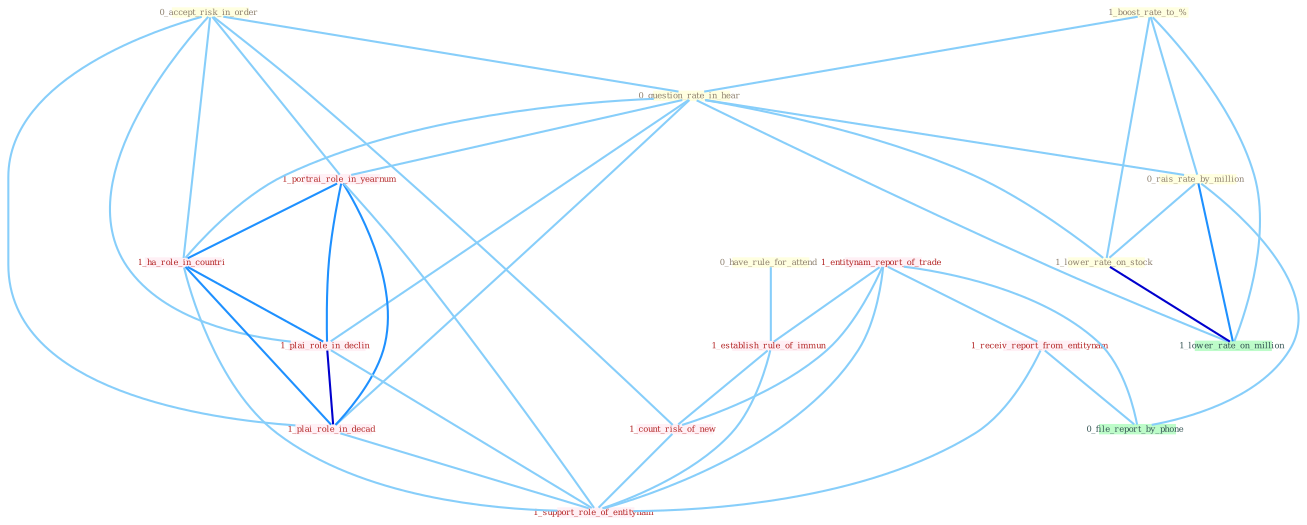 Graph G{ 
    node
    [shape=polygon,style=filled,width=.5,height=.06,color="#BDFCC9",fixedsize=true,fontsize=4,
    fontcolor="#2f4f4f"];
    {node
    [color="#ffffe0", fontcolor="#8b7d6b"] "0_have_rule_for_attend " "0_accept_risk_in_order " "1_boost_rate_to_% " "0_question_rate_in_hear " "0_rais_rate_by_million " "1_lower_rate_on_stock "}
{node [color="#fff0f5", fontcolor="#b22222"] "1_portrai_role_in_yearnum " "1_ha_role_in_countri " "1_entitynam_report_of_trade " "1_receiv_report_from_entitynam " "1_plai_role_in_declin " "1_establish_rule_of_immun " "1_count_risk_of_new " "1_plai_role_in_decad " "1_support_role_of_entitynam "}
edge [color="#B0E2FF"];

	"0_have_rule_for_attend " -- "1_establish_rule_of_immun " [w="1", color="#87cefa" ];
	"0_accept_risk_in_order " -- "0_question_rate_in_hear " [w="1", color="#87cefa" ];
	"0_accept_risk_in_order " -- "1_portrai_role_in_yearnum " [w="1", color="#87cefa" ];
	"0_accept_risk_in_order " -- "1_ha_role_in_countri " [w="1", color="#87cefa" ];
	"0_accept_risk_in_order " -- "1_plai_role_in_declin " [w="1", color="#87cefa" ];
	"0_accept_risk_in_order " -- "1_count_risk_of_new " [w="1", color="#87cefa" ];
	"0_accept_risk_in_order " -- "1_plai_role_in_decad " [w="1", color="#87cefa" ];
	"1_boost_rate_to_% " -- "0_question_rate_in_hear " [w="1", color="#87cefa" ];
	"1_boost_rate_to_% " -- "0_rais_rate_by_million " [w="1", color="#87cefa" ];
	"1_boost_rate_to_% " -- "1_lower_rate_on_stock " [w="1", color="#87cefa" ];
	"1_boost_rate_to_% " -- "1_lower_rate_on_million " [w="1", color="#87cefa" ];
	"0_question_rate_in_hear " -- "0_rais_rate_by_million " [w="1", color="#87cefa" ];
	"0_question_rate_in_hear " -- "1_lower_rate_on_stock " [w="1", color="#87cefa" ];
	"0_question_rate_in_hear " -- "1_portrai_role_in_yearnum " [w="1", color="#87cefa" ];
	"0_question_rate_in_hear " -- "1_ha_role_in_countri " [w="1", color="#87cefa" ];
	"0_question_rate_in_hear " -- "1_lower_rate_on_million " [w="1", color="#87cefa" ];
	"0_question_rate_in_hear " -- "1_plai_role_in_declin " [w="1", color="#87cefa" ];
	"0_question_rate_in_hear " -- "1_plai_role_in_decad " [w="1", color="#87cefa" ];
	"0_rais_rate_by_million " -- "1_lower_rate_on_stock " [w="1", color="#87cefa" ];
	"0_rais_rate_by_million " -- "1_lower_rate_on_million " [w="2", color="#1e90ff" , len=0.8];
	"0_rais_rate_by_million " -- "0_file_report_by_phone " [w="1", color="#87cefa" ];
	"1_lower_rate_on_stock " -- "1_lower_rate_on_million " [w="3", color="#0000cd" , len=0.6];
	"1_portrai_role_in_yearnum " -- "1_ha_role_in_countri " [w="2", color="#1e90ff" , len=0.8];
	"1_portrai_role_in_yearnum " -- "1_plai_role_in_declin " [w="2", color="#1e90ff" , len=0.8];
	"1_portrai_role_in_yearnum " -- "1_plai_role_in_decad " [w="2", color="#1e90ff" , len=0.8];
	"1_portrai_role_in_yearnum " -- "1_support_role_of_entitynam " [w="1", color="#87cefa" ];
	"1_ha_role_in_countri " -- "1_plai_role_in_declin " [w="2", color="#1e90ff" , len=0.8];
	"1_ha_role_in_countri " -- "1_plai_role_in_decad " [w="2", color="#1e90ff" , len=0.8];
	"1_ha_role_in_countri " -- "1_support_role_of_entitynam " [w="1", color="#87cefa" ];
	"1_entitynam_report_of_trade " -- "1_receiv_report_from_entitynam " [w="1", color="#87cefa" ];
	"1_entitynam_report_of_trade " -- "1_establish_rule_of_immun " [w="1", color="#87cefa" ];
	"1_entitynam_report_of_trade " -- "1_count_risk_of_new " [w="1", color="#87cefa" ];
	"1_entitynam_report_of_trade " -- "0_file_report_by_phone " [w="1", color="#87cefa" ];
	"1_entitynam_report_of_trade " -- "1_support_role_of_entitynam " [w="1", color="#87cefa" ];
	"1_receiv_report_from_entitynam " -- "0_file_report_by_phone " [w="1", color="#87cefa" ];
	"1_receiv_report_from_entitynam " -- "1_support_role_of_entitynam " [w="1", color="#87cefa" ];
	"1_plai_role_in_declin " -- "1_plai_role_in_decad " [w="3", color="#0000cd" , len=0.6];
	"1_plai_role_in_declin " -- "1_support_role_of_entitynam " [w="1", color="#87cefa" ];
	"1_establish_rule_of_immun " -- "1_count_risk_of_new " [w="1", color="#87cefa" ];
	"1_establish_rule_of_immun " -- "1_support_role_of_entitynam " [w="1", color="#87cefa" ];
	"1_count_risk_of_new " -- "1_support_role_of_entitynam " [w="1", color="#87cefa" ];
	"1_plai_role_in_decad " -- "1_support_role_of_entitynam " [w="1", color="#87cefa" ];
}